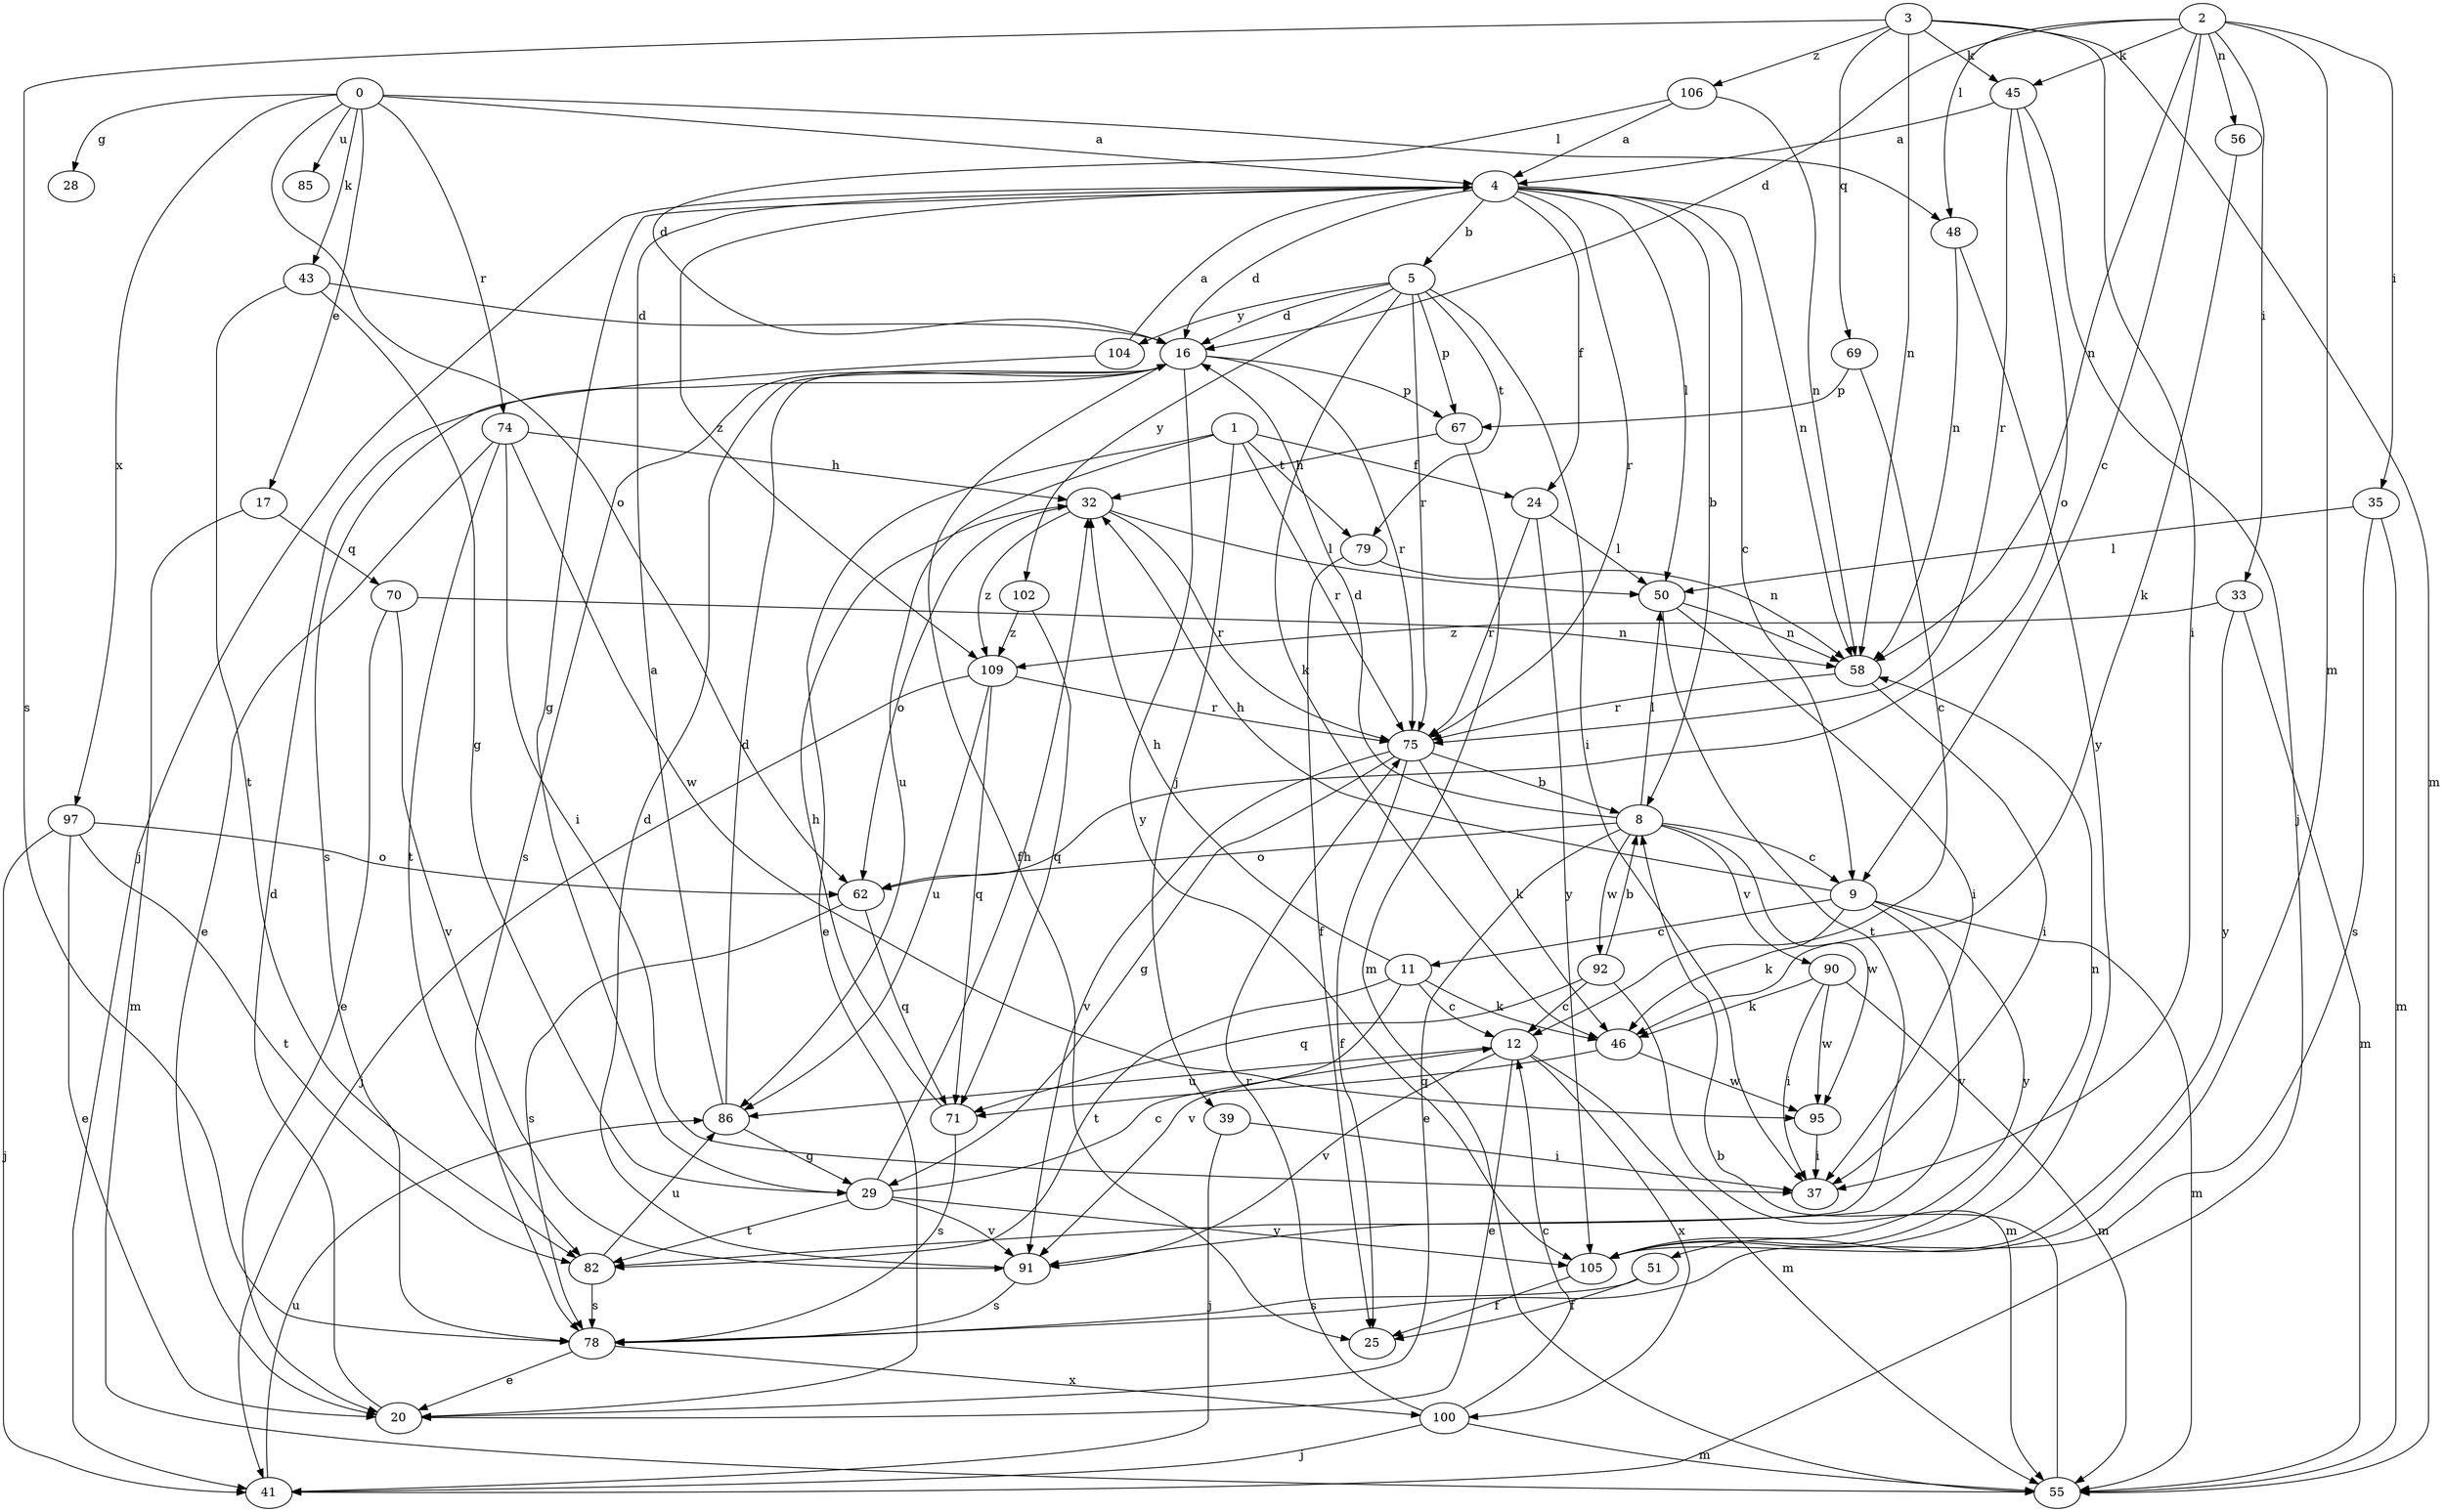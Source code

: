 strict digraph  {
0;
1;
2;
3;
4;
5;
8;
9;
11;
12;
16;
17;
20;
24;
25;
28;
29;
32;
33;
35;
37;
39;
41;
43;
45;
46;
48;
50;
51;
55;
56;
58;
62;
67;
69;
70;
71;
74;
75;
78;
79;
82;
85;
86;
90;
91;
92;
95;
97;
100;
102;
104;
105;
106;
109;
0 -> 4  [label=a];
0 -> 17  [label=e];
0 -> 28  [label=g];
0 -> 43  [label=k];
0 -> 48  [label=l];
0 -> 62  [label=o];
0 -> 74  [label=r];
0 -> 85  [label=u];
0 -> 97  [label=x];
1 -> 20  [label=e];
1 -> 24  [label=f];
1 -> 39  [label=j];
1 -> 75  [label=r];
1 -> 79  [label=t];
1 -> 86  [label=u];
2 -> 9  [label=c];
2 -> 16  [label=d];
2 -> 33  [label=i];
2 -> 35  [label=i];
2 -> 45  [label=k];
2 -> 48  [label=l];
2 -> 51  [label=m];
2 -> 56  [label=n];
2 -> 58  [label=n];
3 -> 37  [label=i];
3 -> 45  [label=k];
3 -> 55  [label=m];
3 -> 58  [label=n];
3 -> 69  [label=q];
3 -> 78  [label=s];
3 -> 106  [label=z];
4 -> 5  [label=b];
4 -> 8  [label=b];
4 -> 9  [label=c];
4 -> 16  [label=d];
4 -> 24  [label=f];
4 -> 29  [label=g];
4 -> 41  [label=j];
4 -> 50  [label=l];
4 -> 58  [label=n];
4 -> 75  [label=r];
4 -> 109  [label=z];
5 -> 16  [label=d];
5 -> 37  [label=i];
5 -> 46  [label=k];
5 -> 67  [label=p];
5 -> 75  [label=r];
5 -> 79  [label=t];
5 -> 102  [label=y];
5 -> 104  [label=y];
8 -> 9  [label=c];
8 -> 16  [label=d];
8 -> 20  [label=e];
8 -> 50  [label=l];
8 -> 62  [label=o];
8 -> 90  [label=v];
8 -> 92  [label=w];
8 -> 95  [label=w];
9 -> 11  [label=c];
9 -> 32  [label=h];
9 -> 46  [label=k];
9 -> 55  [label=m];
9 -> 91  [label=v];
9 -> 105  [label=y];
11 -> 12  [label=c];
11 -> 32  [label=h];
11 -> 46  [label=k];
11 -> 82  [label=t];
11 -> 91  [label=v];
12 -> 20  [label=e];
12 -> 55  [label=m];
12 -> 86  [label=u];
12 -> 91  [label=v];
12 -> 100  [label=x];
16 -> 25  [label=f];
16 -> 67  [label=p];
16 -> 75  [label=r];
16 -> 78  [label=s];
16 -> 105  [label=y];
17 -> 55  [label=m];
17 -> 70  [label=q];
20 -> 16  [label=d];
24 -> 50  [label=l];
24 -> 75  [label=r];
24 -> 105  [label=y];
29 -> 12  [label=c];
29 -> 32  [label=h];
29 -> 82  [label=t];
29 -> 91  [label=v];
29 -> 105  [label=y];
32 -> 50  [label=l];
32 -> 62  [label=o];
32 -> 75  [label=r];
32 -> 109  [label=z];
33 -> 55  [label=m];
33 -> 105  [label=y];
33 -> 109  [label=z];
35 -> 50  [label=l];
35 -> 55  [label=m];
35 -> 78  [label=s];
39 -> 37  [label=i];
39 -> 41  [label=j];
41 -> 86  [label=u];
43 -> 16  [label=d];
43 -> 29  [label=g];
43 -> 82  [label=t];
45 -> 4  [label=a];
45 -> 41  [label=j];
45 -> 62  [label=o];
45 -> 75  [label=r];
46 -> 71  [label=q];
46 -> 95  [label=w];
48 -> 58  [label=n];
48 -> 105  [label=y];
50 -> 37  [label=i];
50 -> 58  [label=n];
50 -> 82  [label=t];
51 -> 25  [label=f];
51 -> 78  [label=s];
55 -> 8  [label=b];
56 -> 46  [label=k];
58 -> 37  [label=i];
58 -> 75  [label=r];
62 -> 71  [label=q];
62 -> 78  [label=s];
67 -> 32  [label=h];
67 -> 55  [label=m];
69 -> 12  [label=c];
69 -> 67  [label=p];
70 -> 20  [label=e];
70 -> 58  [label=n];
70 -> 91  [label=v];
71 -> 32  [label=h];
71 -> 78  [label=s];
74 -> 20  [label=e];
74 -> 32  [label=h];
74 -> 37  [label=i];
74 -> 82  [label=t];
74 -> 95  [label=w];
75 -> 8  [label=b];
75 -> 25  [label=f];
75 -> 29  [label=g];
75 -> 46  [label=k];
75 -> 91  [label=v];
78 -> 20  [label=e];
78 -> 100  [label=x];
79 -> 25  [label=f];
79 -> 58  [label=n];
82 -> 78  [label=s];
82 -> 86  [label=u];
86 -> 4  [label=a];
86 -> 16  [label=d];
86 -> 29  [label=g];
90 -> 37  [label=i];
90 -> 46  [label=k];
90 -> 55  [label=m];
90 -> 95  [label=w];
91 -> 16  [label=d];
91 -> 78  [label=s];
92 -> 8  [label=b];
92 -> 12  [label=c];
92 -> 55  [label=m];
92 -> 71  [label=q];
95 -> 37  [label=i];
97 -> 20  [label=e];
97 -> 41  [label=j];
97 -> 62  [label=o];
97 -> 82  [label=t];
100 -> 12  [label=c];
100 -> 41  [label=j];
100 -> 55  [label=m];
100 -> 75  [label=r];
102 -> 71  [label=q];
102 -> 109  [label=z];
104 -> 4  [label=a];
104 -> 78  [label=s];
105 -> 25  [label=f];
105 -> 58  [label=n];
106 -> 4  [label=a];
106 -> 16  [label=d];
106 -> 58  [label=n];
109 -> 41  [label=j];
109 -> 71  [label=q];
109 -> 75  [label=r];
109 -> 86  [label=u];
}
